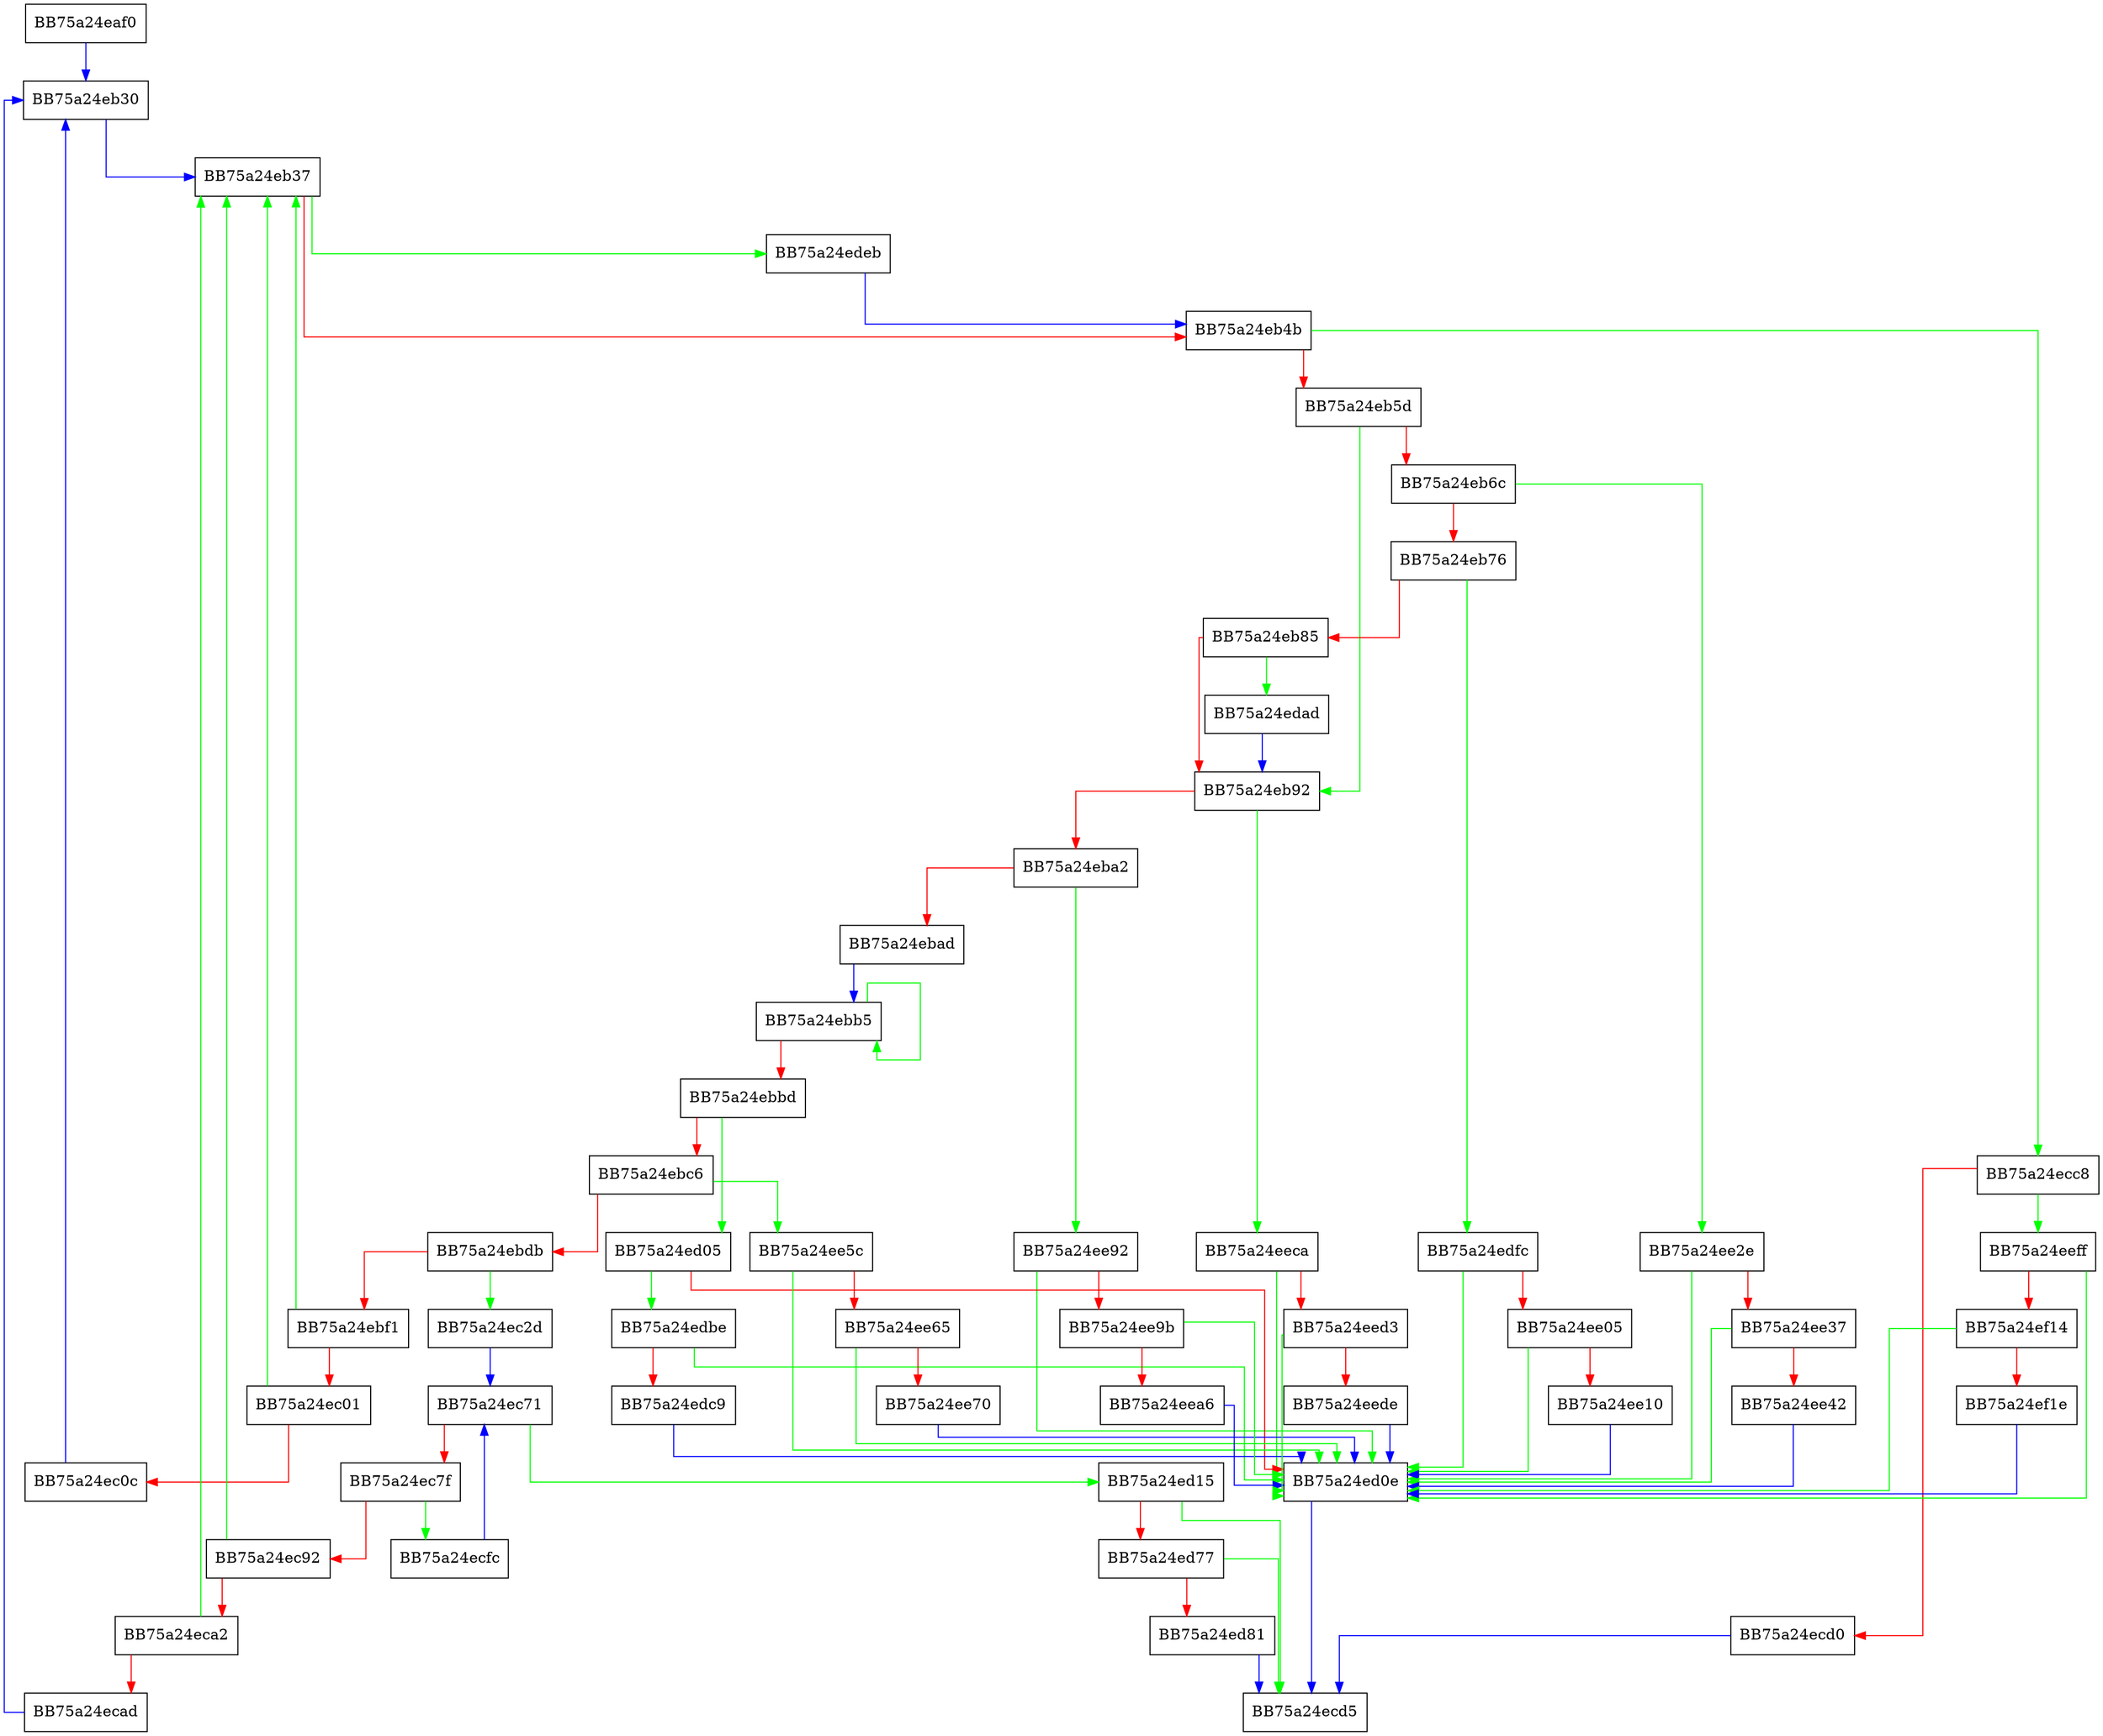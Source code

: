 digraph FindNext {
  node [shape="box"];
  graph [splines=ortho];
  BB75a24eaf0 -> BB75a24eb30 [color="blue"];
  BB75a24eb30 -> BB75a24eb37 [color="blue"];
  BB75a24eb37 -> BB75a24edeb [color="green"];
  BB75a24eb37 -> BB75a24eb4b [color="red"];
  BB75a24eb4b -> BB75a24ecc8 [color="green"];
  BB75a24eb4b -> BB75a24eb5d [color="red"];
  BB75a24eb5d -> BB75a24eb92 [color="green"];
  BB75a24eb5d -> BB75a24eb6c [color="red"];
  BB75a24eb6c -> BB75a24ee2e [color="green"];
  BB75a24eb6c -> BB75a24eb76 [color="red"];
  BB75a24eb76 -> BB75a24edfc [color="green"];
  BB75a24eb76 -> BB75a24eb85 [color="red"];
  BB75a24eb85 -> BB75a24edad [color="green"];
  BB75a24eb85 -> BB75a24eb92 [color="red"];
  BB75a24eb92 -> BB75a24eeca [color="green"];
  BB75a24eb92 -> BB75a24eba2 [color="red"];
  BB75a24eba2 -> BB75a24ee92 [color="green"];
  BB75a24eba2 -> BB75a24ebad [color="red"];
  BB75a24ebad -> BB75a24ebb5 [color="blue"];
  BB75a24ebb5 -> BB75a24ebb5 [color="green"];
  BB75a24ebb5 -> BB75a24ebbd [color="red"];
  BB75a24ebbd -> BB75a24ed05 [color="green"];
  BB75a24ebbd -> BB75a24ebc6 [color="red"];
  BB75a24ebc6 -> BB75a24ee5c [color="green"];
  BB75a24ebc6 -> BB75a24ebdb [color="red"];
  BB75a24ebdb -> BB75a24ec2d [color="green"];
  BB75a24ebdb -> BB75a24ebf1 [color="red"];
  BB75a24ebf1 -> BB75a24eb37 [color="green"];
  BB75a24ebf1 -> BB75a24ec01 [color="red"];
  BB75a24ec01 -> BB75a24eb37 [color="green"];
  BB75a24ec01 -> BB75a24ec0c [color="red"];
  BB75a24ec0c -> BB75a24eb30 [color="blue"];
  BB75a24ec2d -> BB75a24ec71 [color="blue"];
  BB75a24ec71 -> BB75a24ed15 [color="green"];
  BB75a24ec71 -> BB75a24ec7f [color="red"];
  BB75a24ec7f -> BB75a24ecfc [color="green"];
  BB75a24ec7f -> BB75a24ec92 [color="red"];
  BB75a24ec92 -> BB75a24eb37 [color="green"];
  BB75a24ec92 -> BB75a24eca2 [color="red"];
  BB75a24eca2 -> BB75a24eb37 [color="green"];
  BB75a24eca2 -> BB75a24ecad [color="red"];
  BB75a24ecad -> BB75a24eb30 [color="blue"];
  BB75a24ecc8 -> BB75a24eeff [color="green"];
  BB75a24ecc8 -> BB75a24ecd0 [color="red"];
  BB75a24ecd0 -> BB75a24ecd5 [color="blue"];
  BB75a24ecfc -> BB75a24ec71 [color="blue"];
  BB75a24ed05 -> BB75a24edbe [color="green"];
  BB75a24ed05 -> BB75a24ed0e [color="red"];
  BB75a24ed0e -> BB75a24ecd5 [color="blue"];
  BB75a24ed15 -> BB75a24ecd5 [color="green"];
  BB75a24ed15 -> BB75a24ed77 [color="red"];
  BB75a24ed77 -> BB75a24ecd5 [color="green"];
  BB75a24ed77 -> BB75a24ed81 [color="red"];
  BB75a24ed81 -> BB75a24ecd5 [color="blue"];
  BB75a24edad -> BB75a24eb92 [color="blue"];
  BB75a24edbe -> BB75a24ed0e [color="green"];
  BB75a24edbe -> BB75a24edc9 [color="red"];
  BB75a24edc9 -> BB75a24ed0e [color="blue"];
  BB75a24edeb -> BB75a24eb4b [color="blue"];
  BB75a24edfc -> BB75a24ed0e [color="green"];
  BB75a24edfc -> BB75a24ee05 [color="red"];
  BB75a24ee05 -> BB75a24ed0e [color="green"];
  BB75a24ee05 -> BB75a24ee10 [color="red"];
  BB75a24ee10 -> BB75a24ed0e [color="blue"];
  BB75a24ee2e -> BB75a24ed0e [color="green"];
  BB75a24ee2e -> BB75a24ee37 [color="red"];
  BB75a24ee37 -> BB75a24ed0e [color="green"];
  BB75a24ee37 -> BB75a24ee42 [color="red"];
  BB75a24ee42 -> BB75a24ed0e [color="blue"];
  BB75a24ee5c -> BB75a24ed0e [color="green"];
  BB75a24ee5c -> BB75a24ee65 [color="red"];
  BB75a24ee65 -> BB75a24ed0e [color="green"];
  BB75a24ee65 -> BB75a24ee70 [color="red"];
  BB75a24ee70 -> BB75a24ed0e [color="blue"];
  BB75a24ee92 -> BB75a24ed0e [color="green"];
  BB75a24ee92 -> BB75a24ee9b [color="red"];
  BB75a24ee9b -> BB75a24ed0e [color="green"];
  BB75a24ee9b -> BB75a24eea6 [color="red"];
  BB75a24eea6 -> BB75a24ed0e [color="blue"];
  BB75a24eeca -> BB75a24ed0e [color="green"];
  BB75a24eeca -> BB75a24eed3 [color="red"];
  BB75a24eed3 -> BB75a24ed0e [color="green"];
  BB75a24eed3 -> BB75a24eede [color="red"];
  BB75a24eede -> BB75a24ed0e [color="blue"];
  BB75a24eeff -> BB75a24ed0e [color="green"];
  BB75a24eeff -> BB75a24ef14 [color="red"];
  BB75a24ef14 -> BB75a24ed0e [color="green"];
  BB75a24ef14 -> BB75a24ef1e [color="red"];
  BB75a24ef1e -> BB75a24ed0e [color="blue"];
}